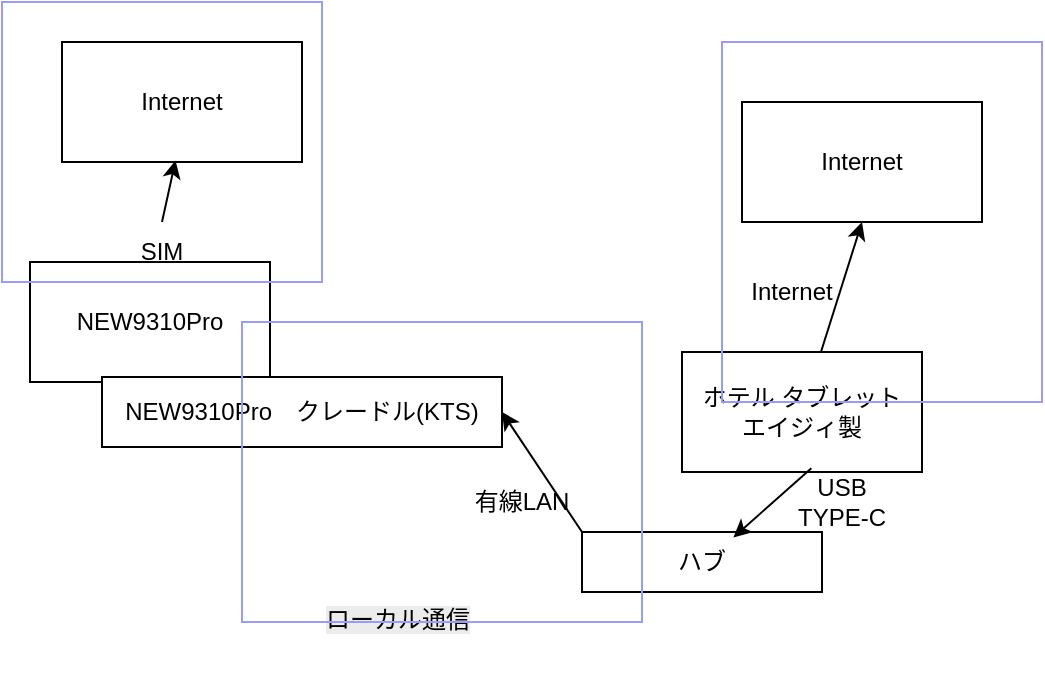 <mxfile version="28.0.6" pages="2">
  <diagram name="ページ1" id="usoBVQrJ3SZ9itmKvulK">
    <mxGraphModel dx="707" dy="356" grid="1" gridSize="10" guides="1" tooltips="1" connect="1" arrows="1" fold="1" page="1" pageScale="1" pageWidth="827" pageHeight="1169" math="0" shadow="0">
      <root>
        <mxCell id="0" />
        <mxCell id="1" parent="0" />
        <mxCell id="1PvoCzYOQV1TV4NdYHf2-1" value="NEW9310Pro" style="rounded=0;whiteSpace=wrap;html=1;" parent="1" vertex="1">
          <mxGeometry x="294" y="260" width="120" height="60" as="geometry" />
        </mxCell>
        <mxCell id="1PvoCzYOQV1TV4NdYHf2-2" value="Internet" style="rounded=0;whiteSpace=wrap;html=1;" parent="1" vertex="1">
          <mxGeometry x="310" y="150" width="120" height="60" as="geometry" />
        </mxCell>
        <mxCell id="1PvoCzYOQV1TV4NdYHf2-3" value="" style="endArrow=classic;html=1;rounded=0;entryX=0.473;entryY=0.987;entryDx=0;entryDy=0;entryPerimeter=0;exitX=0.5;exitY=0;exitDx=0;exitDy=0;" parent="1" source="1PvoCzYOQV1TV4NdYHf2-4" target="1PvoCzYOQV1TV4NdYHf2-2" edge="1">
          <mxGeometry width="50" height="50" relative="1" as="geometry">
            <mxPoint x="630" y="390" as="sourcePoint" />
            <mxPoint x="680" y="340" as="targetPoint" />
          </mxGeometry>
        </mxCell>
        <mxCell id="1PvoCzYOQV1TV4NdYHf2-4" value="SIM" style="text;html=1;align=center;verticalAlign=middle;whiteSpace=wrap;rounded=0;" parent="1" vertex="1">
          <mxGeometry x="330" y="240" width="60" height="30" as="geometry" />
        </mxCell>
        <mxCell id="1PvoCzYOQV1TV4NdYHf2-6" value="ホテル タブレット&lt;div&gt;エイジィ製&lt;/div&gt;" style="rounded=0;whiteSpace=wrap;html=1;" parent="1" vertex="1">
          <mxGeometry x="620" y="305" width="120" height="60" as="geometry" />
        </mxCell>
        <mxCell id="1PvoCzYOQV1TV4NdYHf2-7" value="" style="endArrow=classic;html=1;rounded=0;exitX=0;exitY=0;exitDx=0;exitDy=0;entryX=1;entryY=0.5;entryDx=0;entryDy=0;" parent="1" source="00aySutuGdwYuoqrU7Ly-11" target="00aySutuGdwYuoqrU7Ly-4" edge="1">
          <mxGeometry width="50" height="50" relative="1" as="geometry">
            <mxPoint x="652" y="301" as="sourcePoint" />
            <mxPoint x="460" y="320" as="targetPoint" />
          </mxGeometry>
        </mxCell>
        <mxCell id="00aySutuGdwYuoqrU7Ly-2" value="有線LAN" style="text;html=1;align=center;verticalAlign=middle;whiteSpace=wrap;rounded=0;" vertex="1" parent="1">
          <mxGeometry x="510" y="365" width="60" height="30" as="geometry" />
        </mxCell>
        <mxCell id="00aySutuGdwYuoqrU7Ly-3" value="Internet" style="text;html=1;align=center;verticalAlign=middle;whiteSpace=wrap;rounded=0;" vertex="1" parent="1">
          <mxGeometry x="610" y="260" width="130" height="30" as="geometry" />
        </mxCell>
        <mxCell id="00aySutuGdwYuoqrU7Ly-4" value="NEW9310Pro　クレードル(KTS)" style="rounded=0;whiteSpace=wrap;html=1;" vertex="1" parent="1">
          <mxGeometry x="330" y="317.5" width="200" height="35" as="geometry" />
        </mxCell>
        <mxCell id="00aySutuGdwYuoqrU7Ly-6" value="Internet" style="rounded=0;whiteSpace=wrap;html=1;" vertex="1" parent="1">
          <mxGeometry x="650" y="180" width="120" height="60" as="geometry" />
        </mxCell>
        <mxCell id="00aySutuGdwYuoqrU7Ly-7" value="" style="endArrow=classic;html=1;rounded=0;entryX=0.5;entryY=1;entryDx=0;entryDy=0;" edge="1" parent="1" source="1PvoCzYOQV1TV4NdYHf2-6" target="00aySutuGdwYuoqrU7Ly-6">
          <mxGeometry width="50" height="50" relative="1" as="geometry">
            <mxPoint x="613" y="301" as="sourcePoint" />
            <mxPoint x="610" y="230" as="targetPoint" />
          </mxGeometry>
        </mxCell>
        <mxCell id="00aySutuGdwYuoqrU7Ly-8" value="&lt;span style=&quot;color: rgb(0, 0, 0); font-family: Helvetica; font-size: 12px; font-style: normal; font-variant-ligatures: normal; font-variant-caps: normal; font-weight: 400; letter-spacing: normal; orphans: 2; text-align: center; text-indent: 0px; text-transform: none; widows: 2; word-spacing: 0px; -webkit-text-stroke-width: 0px; white-space: normal; background-color: rgb(236, 236, 236); text-decoration-thickness: initial; text-decoration-style: initial; text-decoration-color: initial; display: inline !important; float: none;&quot;&gt;ローカル通信&lt;/span&gt;" style="text;whiteSpace=wrap;html=1;" vertex="1" parent="1">
          <mxGeometry x="440" y="425" width="130" height="40" as="geometry" />
        </mxCell>
        <mxCell id="1PvoCzYOQV1TV4NdYHf2-11" value="" style="rounded=0;whiteSpace=wrap;html=1;fillColor=none;strokeColor=#9999FF;" parent="1" vertex="1">
          <mxGeometry x="280" y="130" width="160" height="140" as="geometry" />
        </mxCell>
        <mxCell id="00aySutuGdwYuoqrU7Ly-9" value="" style="rounded=0;whiteSpace=wrap;html=1;fillColor=none;strokeColor=#9999FF;" vertex="1" parent="1">
          <mxGeometry x="640" y="150" width="160" height="180" as="geometry" />
        </mxCell>
        <mxCell id="00aySutuGdwYuoqrU7Ly-11" value="ハブ" style="rounded=0;whiteSpace=wrap;html=1;" vertex="1" parent="1">
          <mxGeometry x="570" y="395" width="120" height="30" as="geometry" />
        </mxCell>
        <mxCell id="00aySutuGdwYuoqrU7Ly-13" value="" style="endArrow=classic;html=1;rounded=0;exitX=0.539;exitY=0.968;exitDx=0;exitDy=0;exitPerimeter=0;entryX=0.631;entryY=0.09;entryDx=0;entryDy=0;entryPerimeter=0;" edge="1" parent="1" source="1PvoCzYOQV1TV4NdYHf2-6" target="00aySutuGdwYuoqrU7Ly-11">
          <mxGeometry width="50" height="50" relative="1" as="geometry">
            <mxPoint x="710" y="380" as="sourcePoint" />
            <mxPoint x="760" y="330" as="targetPoint" />
          </mxGeometry>
        </mxCell>
        <mxCell id="00aySutuGdwYuoqrU7Ly-14" value="USB TYPE-C" style="text;html=1;align=center;verticalAlign=middle;whiteSpace=wrap;rounded=0;" vertex="1" parent="1">
          <mxGeometry x="670" y="365" width="60" height="30" as="geometry" />
        </mxCell>
        <mxCell id="00aySutuGdwYuoqrU7Ly-10" value="" style="rounded=0;whiteSpace=wrap;html=1;fillColor=none;strokeColor=#9999FF;" vertex="1" parent="1">
          <mxGeometry x="400" y="290" width="200" height="150" as="geometry" />
        </mxCell>
      </root>
    </mxGraphModel>
  </diagram>
  <diagram name="ページ1のコピー" id="8tok-Q7uGm82Ap2KNhbR">
    <mxGraphModel dx="679" dy="417" grid="1" gridSize="10" guides="1" tooltips="1" connect="1" arrows="1" fold="1" page="1" pageScale="1" pageWidth="827" pageHeight="1169" math="0" shadow="0">
      <root>
        <mxCell id="ylF_wWxAX6NsEWngpeC5-0" />
        <mxCell id="ylF_wWxAX6NsEWngpeC5-1" parent="ylF_wWxAX6NsEWngpeC5-0" />
        <mxCell id="ylF_wWxAX6NsEWngpeC5-10" value="" style="rounded=0;whiteSpace=wrap;html=1;fillColor=none;strokeColor=#9999FF;" vertex="1" parent="ylF_wWxAX6NsEWngpeC5-1">
          <mxGeometry x="370" y="280" width="260" height="100" as="geometry" />
        </mxCell>
        <mxCell id="ylF_wWxAX6NsEWngpeC5-2" value="NEW9310Pro" style="rounded=0;whiteSpace=wrap;html=1;" vertex="1" parent="ylF_wWxAX6NsEWngpeC5-1">
          <mxGeometry x="440" y="300" width="120" height="60" as="geometry" />
        </mxCell>
        <mxCell id="ylF_wWxAX6NsEWngpeC5-3" value="Internet" style="rounded=0;whiteSpace=wrap;html=1;" vertex="1" parent="ylF_wWxAX6NsEWngpeC5-1">
          <mxGeometry x="690" y="150" width="120" height="60" as="geometry" />
        </mxCell>
        <mxCell id="ylF_wWxAX6NsEWngpeC5-4" value="" style="endArrow=classic;html=1;rounded=0;entryX=0.473;entryY=0.987;entryDx=0;entryDy=0;entryPerimeter=0;" edge="1" parent="ylF_wWxAX6NsEWngpeC5-1" source="ylF_wWxAX6NsEWngpeC5-10" target="ylF_wWxAX6NsEWngpeC5-3">
          <mxGeometry width="50" height="50" relative="1" as="geometry">
            <mxPoint x="630" y="390" as="sourcePoint" />
            <mxPoint x="680" y="340" as="targetPoint" />
          </mxGeometry>
        </mxCell>
        <mxCell id="ylF_wWxAX6NsEWngpeC5-7" value="なんか Android&lt;div&gt;ホテルの&lt;/div&gt;" style="rounded=0;whiteSpace=wrap;html=1;" vertex="1" parent="ylF_wWxAX6NsEWngpeC5-1">
          <mxGeometry x="680" y="300" width="120" height="60" as="geometry" />
        </mxCell>
        <mxCell id="ylF_wWxAX6NsEWngpeC5-8" value="" style="endArrow=classic;html=1;rounded=0;entryX=1;entryY=0.5;entryDx=0;entryDy=0;exitX=0;exitY=0.5;exitDx=0;exitDy=0;" edge="1" parent="ylF_wWxAX6NsEWngpeC5-1" source="ylF_wWxAX6NsEWngpeC5-7" target="ylF_wWxAX6NsEWngpeC5-2">
          <mxGeometry width="50" height="50" relative="1" as="geometry">
            <mxPoint x="652" y="301" as="sourcePoint" />
            <mxPoint x="650" y="270" as="targetPoint" />
          </mxGeometry>
        </mxCell>
        <mxCell id="ylF_wWxAX6NsEWngpeC5-9" value="WI-FI テザリング" style="text;html=1;align=center;verticalAlign=middle;whiteSpace=wrap;rounded=0;" vertex="1" parent="ylF_wWxAX6NsEWngpeC5-1">
          <mxGeometry x="570" y="300" width="120" height="30" as="geometry" />
        </mxCell>
        <mxCell id="Ets35XQduKGy5X2ILWu4-0" value="WI-FI ルータ" style="text;html=1;align=center;verticalAlign=middle;whiteSpace=wrap;rounded=0;" vertex="1" parent="ylF_wWxAX6NsEWngpeC5-1">
          <mxGeometry x="670" y="230" width="100" height="30" as="geometry" />
        </mxCell>
      </root>
    </mxGraphModel>
  </diagram>
</mxfile>

